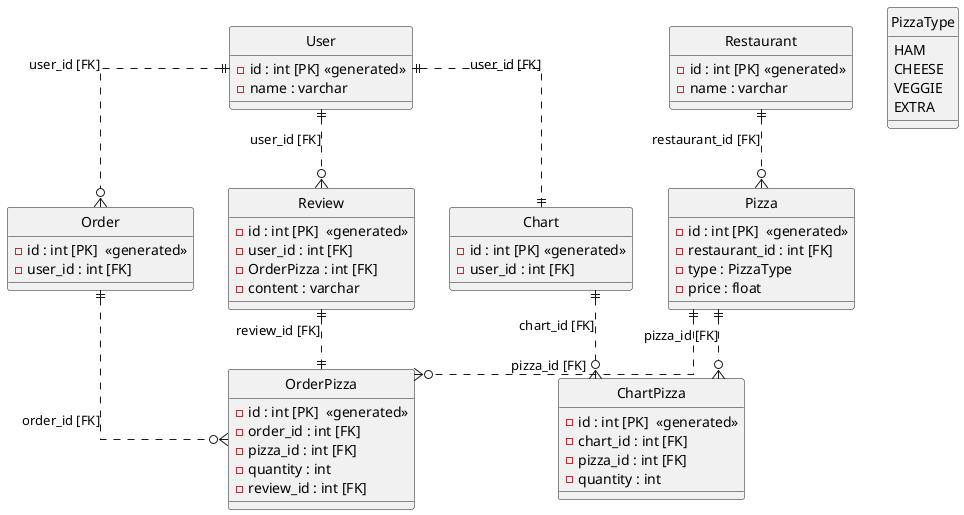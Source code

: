 @startuml pizzaburger service

skinparam Linetype ortho
hide circle

class User {
    -id : int [PK] <<generated>>
    -name : varchar
}

class Chart {
    -id : int [PK] <<generated>>
    -user_id : int [FK]
}

class Restaurant {
    -id : int [PK] <<generated>>
    -name : varchar
}

class Review {
    -id : int [PK]  <<generated>>
    -user_id : int [FK]
    -OrderPizza : int [FK]
    -content : varchar
}

class Pizza {
    -id : int [PK]  <<generated>>
    -restaurant_id : int [FK]
    -type : PizzaType
    -price : float

}


class Order {
    -id : int [PK]  <<generated>>
    -user_id : int [FK]
}

enum PizzaType {
  HAM
  CHEESE
  VEGGIE
  EXTRA
}

class OrderPizza {
    -id : int [PK]  <<generated>>
    -order_id : int [FK]
    -pizza_id : int [FK]
    -quantity : int
    -review_id : int [FK]
}

class ChartPizza {
    -id : int [PK]  <<generated>>
    -chart_id : int [FK]
    -pizza_id : int [FK]
    -quantity : int
}

' Define relationships
User ||..|| Chart : "user_id [FK]"

User ||..o{ Order : "user_id [FK]"
User ||..o{ Review : "user_id [FK]"

Pizza ||..o{ OrderPizza : "pizza_id [FK]"
Order ||..o{ OrderPizza : "order_id [FK]"

Restaurant ||..o{ Pizza : "restaurant_id [FK]"

Chart ||..o{ ChartPizza : "chart_id [FK]"
Pizza ||..o{ ChartPizza : "pizza_id [FK]"

Review ||..|| OrderPizza : "review_id [FK]"
@enduml
